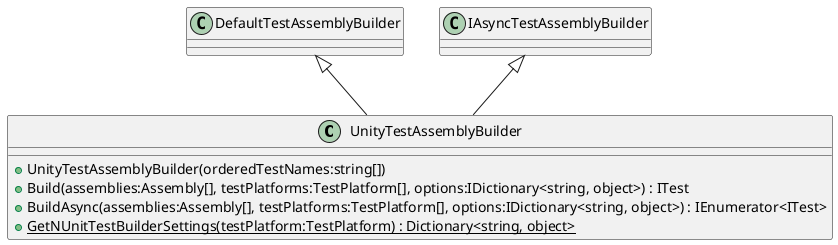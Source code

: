 @startuml
class UnityTestAssemblyBuilder {
    + UnityTestAssemblyBuilder(orderedTestNames:string[])
    + Build(assemblies:Assembly[], testPlatforms:TestPlatform[], options:IDictionary<string, object>) : ITest
    + BuildAsync(assemblies:Assembly[], testPlatforms:TestPlatform[], options:IDictionary<string, object>) : IEnumerator<ITest>
    + {static} GetNUnitTestBuilderSettings(testPlatform:TestPlatform) : Dictionary<string, object>
}
DefaultTestAssemblyBuilder <|-- UnityTestAssemblyBuilder
IAsyncTestAssemblyBuilder <|-- UnityTestAssemblyBuilder
@enduml
